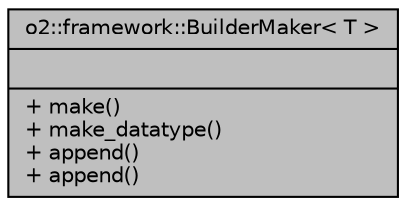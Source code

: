 digraph "o2::framework::BuilderMaker&lt; T &gt;"
{
 // INTERACTIVE_SVG=YES
  bgcolor="transparent";
  edge [fontname="Helvetica",fontsize="10",labelfontname="Helvetica",labelfontsize="10"];
  node [fontname="Helvetica",fontsize="10",shape=record];
  Node1 [label="{o2::framework::BuilderMaker\< T \>\n||+ make()\l+ make_datatype()\l+ append()\l+ append()\l}",height=0.2,width=0.4,color="black", fillcolor="grey75", style="filled", fontcolor="black"];
}
